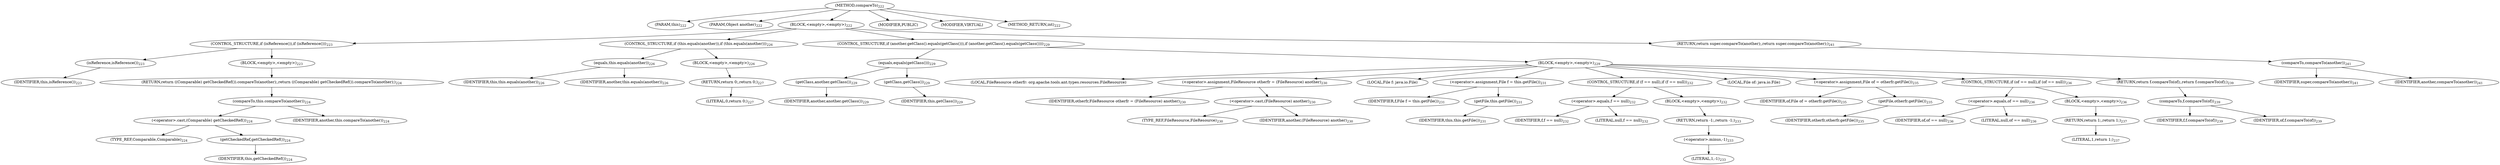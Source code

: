 digraph "compareTo" {  
"396" [label = <(METHOD,compareTo)<SUB>222</SUB>> ]
"54" [label = <(PARAM,this)<SUB>222</SUB>> ]
"397" [label = <(PARAM,Object another)<SUB>222</SUB>> ]
"398" [label = <(BLOCK,&lt;empty&gt;,&lt;empty&gt;)<SUB>222</SUB>> ]
"399" [label = <(CONTROL_STRUCTURE,if (isReference()),if (isReference()))<SUB>223</SUB>> ]
"400" [label = <(isReference,isReference())<SUB>223</SUB>> ]
"53" [label = <(IDENTIFIER,this,isReference())<SUB>223</SUB>> ]
"401" [label = <(BLOCK,&lt;empty&gt;,&lt;empty&gt;)<SUB>223</SUB>> ]
"402" [label = <(RETURN,return ((Comparable) getCheckedRef()).compareTo(another);,return ((Comparable) getCheckedRef()).compareTo(another);)<SUB>224</SUB>> ]
"403" [label = <(compareTo,this.compareTo(another))<SUB>224</SUB>> ]
"404" [label = <(&lt;operator&gt;.cast,(Comparable) getCheckedRef())<SUB>224</SUB>> ]
"405" [label = <(TYPE_REF,Comparable,Comparable)<SUB>224</SUB>> ]
"406" [label = <(getCheckedRef,getCheckedRef())<SUB>224</SUB>> ]
"55" [label = <(IDENTIFIER,this,getCheckedRef())<SUB>224</SUB>> ]
"407" [label = <(IDENTIFIER,another,this.compareTo(another))<SUB>224</SUB>> ]
"408" [label = <(CONTROL_STRUCTURE,if (this.equals(another)),if (this.equals(another)))<SUB>226</SUB>> ]
"409" [label = <(equals,this.equals(another))<SUB>226</SUB>> ]
"56" [label = <(IDENTIFIER,this,this.equals(another))<SUB>226</SUB>> ]
"410" [label = <(IDENTIFIER,another,this.equals(another))<SUB>226</SUB>> ]
"411" [label = <(BLOCK,&lt;empty&gt;,&lt;empty&gt;)<SUB>226</SUB>> ]
"412" [label = <(RETURN,return 0;,return 0;)<SUB>227</SUB>> ]
"413" [label = <(LITERAL,0,return 0;)<SUB>227</SUB>> ]
"414" [label = <(CONTROL_STRUCTURE,if (another.getClass().equals(getClass())),if (another.getClass().equals(getClass())))<SUB>229</SUB>> ]
"415" [label = <(equals,equals(getClass()))<SUB>229</SUB>> ]
"416" [label = <(getClass,another.getClass())<SUB>229</SUB>> ]
"417" [label = <(IDENTIFIER,another,another.getClass())<SUB>229</SUB>> ]
"418" [label = <(getClass,getClass())<SUB>229</SUB>> ]
"57" [label = <(IDENTIFIER,this,getClass())<SUB>229</SUB>> ]
"419" [label = <(BLOCK,&lt;empty&gt;,&lt;empty&gt;)<SUB>229</SUB>> ]
"420" [label = <(LOCAL,FileResource otherfr: org.apache.tools.ant.types.resources.FileResource)> ]
"421" [label = <(&lt;operator&gt;.assignment,FileResource otherfr = (FileResource) another)<SUB>230</SUB>> ]
"422" [label = <(IDENTIFIER,otherfr,FileResource otherfr = (FileResource) another)<SUB>230</SUB>> ]
"423" [label = <(&lt;operator&gt;.cast,(FileResource) another)<SUB>230</SUB>> ]
"424" [label = <(TYPE_REF,FileResource,FileResource)<SUB>230</SUB>> ]
"425" [label = <(IDENTIFIER,another,(FileResource) another)<SUB>230</SUB>> ]
"426" [label = <(LOCAL,File f: java.io.File)> ]
"427" [label = <(&lt;operator&gt;.assignment,File f = this.getFile())<SUB>231</SUB>> ]
"428" [label = <(IDENTIFIER,f,File f = this.getFile())<SUB>231</SUB>> ]
"429" [label = <(getFile,this.getFile())<SUB>231</SUB>> ]
"58" [label = <(IDENTIFIER,this,this.getFile())<SUB>231</SUB>> ]
"430" [label = <(CONTROL_STRUCTURE,if (f == null),if (f == null))<SUB>232</SUB>> ]
"431" [label = <(&lt;operator&gt;.equals,f == null)<SUB>232</SUB>> ]
"432" [label = <(IDENTIFIER,f,f == null)<SUB>232</SUB>> ]
"433" [label = <(LITERAL,null,f == null)<SUB>232</SUB>> ]
"434" [label = <(BLOCK,&lt;empty&gt;,&lt;empty&gt;)<SUB>232</SUB>> ]
"435" [label = <(RETURN,return -1;,return -1;)<SUB>233</SUB>> ]
"436" [label = <(&lt;operator&gt;.minus,-1)<SUB>233</SUB>> ]
"437" [label = <(LITERAL,1,-1)<SUB>233</SUB>> ]
"438" [label = <(LOCAL,File of: java.io.File)> ]
"439" [label = <(&lt;operator&gt;.assignment,File of = otherfr.getFile())<SUB>235</SUB>> ]
"440" [label = <(IDENTIFIER,of,File of = otherfr.getFile())<SUB>235</SUB>> ]
"441" [label = <(getFile,otherfr.getFile())<SUB>235</SUB>> ]
"442" [label = <(IDENTIFIER,otherfr,otherfr.getFile())<SUB>235</SUB>> ]
"443" [label = <(CONTROL_STRUCTURE,if (of == null),if (of == null))<SUB>236</SUB>> ]
"444" [label = <(&lt;operator&gt;.equals,of == null)<SUB>236</SUB>> ]
"445" [label = <(IDENTIFIER,of,of == null)<SUB>236</SUB>> ]
"446" [label = <(LITERAL,null,of == null)<SUB>236</SUB>> ]
"447" [label = <(BLOCK,&lt;empty&gt;,&lt;empty&gt;)<SUB>236</SUB>> ]
"448" [label = <(RETURN,return 1;,return 1;)<SUB>237</SUB>> ]
"449" [label = <(LITERAL,1,return 1;)<SUB>237</SUB>> ]
"450" [label = <(RETURN,return f.compareTo(of);,return f.compareTo(of);)<SUB>239</SUB>> ]
"451" [label = <(compareTo,f.compareTo(of))<SUB>239</SUB>> ]
"452" [label = <(IDENTIFIER,f,f.compareTo(of))<SUB>239</SUB>> ]
"453" [label = <(IDENTIFIER,of,f.compareTo(of))<SUB>239</SUB>> ]
"454" [label = <(RETURN,return super.compareTo(another);,return super.compareTo(another);)<SUB>241</SUB>> ]
"455" [label = <(compareTo,compareTo(another))<SUB>241</SUB>> ]
"456" [label = <(IDENTIFIER,super,compareTo(another))<SUB>241</SUB>> ]
"457" [label = <(IDENTIFIER,another,compareTo(another))<SUB>241</SUB>> ]
"458" [label = <(MODIFIER,PUBLIC)> ]
"459" [label = <(MODIFIER,VIRTUAL)> ]
"460" [label = <(METHOD_RETURN,int)<SUB>222</SUB>> ]
  "396" -> "54" 
  "396" -> "397" 
  "396" -> "398" 
  "396" -> "458" 
  "396" -> "459" 
  "396" -> "460" 
  "398" -> "399" 
  "398" -> "408" 
  "398" -> "414" 
  "398" -> "454" 
  "399" -> "400" 
  "399" -> "401" 
  "400" -> "53" 
  "401" -> "402" 
  "402" -> "403" 
  "403" -> "404" 
  "403" -> "407" 
  "404" -> "405" 
  "404" -> "406" 
  "406" -> "55" 
  "408" -> "409" 
  "408" -> "411" 
  "409" -> "56" 
  "409" -> "410" 
  "411" -> "412" 
  "412" -> "413" 
  "414" -> "415" 
  "414" -> "419" 
  "415" -> "416" 
  "415" -> "418" 
  "416" -> "417" 
  "418" -> "57" 
  "419" -> "420" 
  "419" -> "421" 
  "419" -> "426" 
  "419" -> "427" 
  "419" -> "430" 
  "419" -> "438" 
  "419" -> "439" 
  "419" -> "443" 
  "419" -> "450" 
  "421" -> "422" 
  "421" -> "423" 
  "423" -> "424" 
  "423" -> "425" 
  "427" -> "428" 
  "427" -> "429" 
  "429" -> "58" 
  "430" -> "431" 
  "430" -> "434" 
  "431" -> "432" 
  "431" -> "433" 
  "434" -> "435" 
  "435" -> "436" 
  "436" -> "437" 
  "439" -> "440" 
  "439" -> "441" 
  "441" -> "442" 
  "443" -> "444" 
  "443" -> "447" 
  "444" -> "445" 
  "444" -> "446" 
  "447" -> "448" 
  "448" -> "449" 
  "450" -> "451" 
  "451" -> "452" 
  "451" -> "453" 
  "454" -> "455" 
  "455" -> "456" 
  "455" -> "457" 
}
